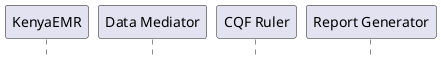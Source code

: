 @startuml
skinparam svgDimensionStyle false
hide footbox
participant "KenyaEMR" as EMR
participant "Data Mediator" as Data
participant "CQF Ruler" as CQL
participant "Report Generator" as Report 

'activate CQL
'loop Copy Data to FHIR/CQL Server
'  activate Data
'  activate EMR
'  Data -> EMR: Query for FHIR resource updates\n**GET ///<Resource>//**\n  **?_lastUpdated=gtYYYY-MM-DD**
'  EMR -> Data: Return FHIR resources
'  deactivate EMR
'  Data -> CQL: Save FHIR resources to server\n**PUT ///<Resource>/////<id>//**\nor\n**POST ///<Bundle>//**
'  CQL -> Data: Return confirmation or error
'  deactivate Data
'end

'activate Report
'opt Update indicator resources
'  Report -> CQL: Save updated Measure, Library, Terminology resources\n**PUT ///<Resource>/////<id>//**\nor\n**POST ///<Bundle>//**
'  CQL -> Report: Return confirmation or error
'end

'Report -> CQL: Evaluate measure for the period\n**GET /Measure/TXCURR/$evaluate-measure**\n  **?periodStart=YYYY-MM-DD&periodEnd=YYYY-MM-DD**
'CQL -> Report: Return MeasureReport
'deactivate Report
'deactivate CQL

@enduml
